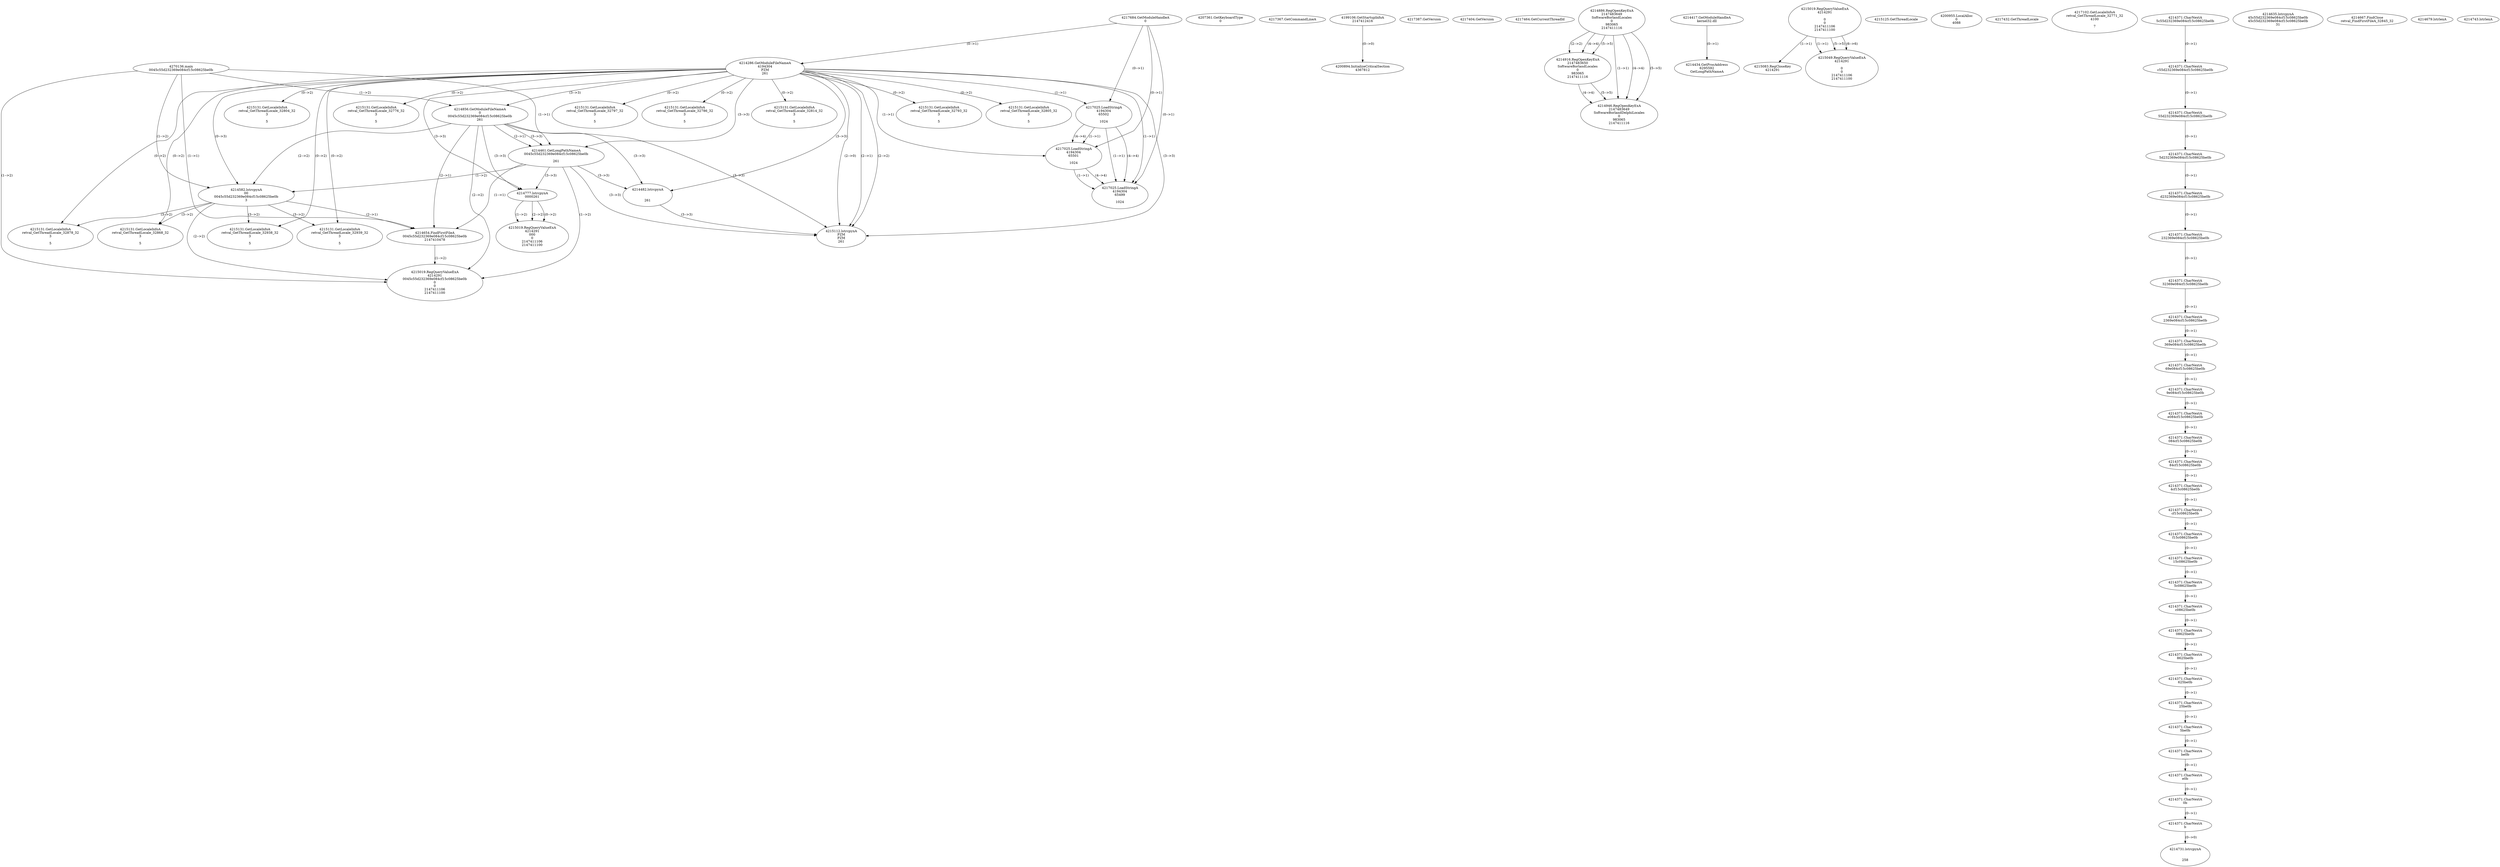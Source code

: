 // Global SCDG with merge call
digraph {
	0 [label="4270136.main
0045c55d232369e084cf15c08625be0b"]
	1 [label="4217684.GetModuleHandleA
0"]
	2 [label="4207361.GetKeyboardType
0"]
	3 [label="4217367.GetCommandLineA
"]
	4 [label="4199106.GetStartupInfoA
2147412416"]
	5 [label="4217387.GetVersion
"]
	6 [label="4217404.GetVersion
"]
	7 [label="4217464.GetCurrentThreadId
"]
	8 [label="4214286.GetModuleFileNameA
4194304
PZM
261"]
	1 -> 8 [label="(0-->1)"]
	9 [label="4214856.GetModuleFileNameA
0
0045c55d232369e084cf15c08625be0b
261"]
	0 -> 9 [label="(1-->2)"]
	8 -> 9 [label="(3-->3)"]
	10 [label="4214886.RegOpenKeyExA
2147483649
Software\Borland\Locales
0
983065
2147411116"]
	11 [label="4214916.RegOpenKeyExA
2147483650
Software\Borland\Locales
0
983065
2147411116"]
	10 -> 11 [label="(2-->2)"]
	10 -> 11 [label="(4-->4)"]
	10 -> 11 [label="(5-->5)"]
	12 [label="4214417.GetModuleHandleA
kernel32.dll"]
	13 [label="4214434.GetProcAddress
6295592
GetLongPathNameA"]
	12 -> 13 [label="(0-->1)"]
	14 [label="4214461.GetLongPathNameA
0045c55d232369e084cf15c08625be0b

261"]
	0 -> 14 [label="(1-->1)"]
	9 -> 14 [label="(2-->1)"]
	8 -> 14 [label="(3-->3)"]
	9 -> 14 [label="(3-->3)"]
	15 [label="4214482.lstrcpynA


261"]
	8 -> 15 [label="(3-->3)"]
	9 -> 15 [label="(3-->3)"]
	14 -> 15 [label="(3-->3)"]
	16 [label="4215019.RegQueryValueExA
4214291

0
0
2147411106
2147411100"]
	17 [label="4215083.RegCloseKey
4214291"]
	16 -> 17 [label="(1-->1)"]
	18 [label="4215112.lstrcpynA
PZM
PZM
261"]
	8 -> 18 [label="(2-->1)"]
	8 -> 18 [label="(2-->2)"]
	8 -> 18 [label="(3-->3)"]
	9 -> 18 [label="(3-->3)"]
	14 -> 18 [label="(3-->3)"]
	15 -> 18 [label="(3-->3)"]
	8 -> 18 [label="(2-->0)"]
	19 [label="4215125.GetThreadLocale
"]
	20 [label="4215131.GetLocaleInfoA
retval_GetThreadLocale_32814_32
3

5"]
	8 -> 20 [label="(0-->2)"]
	21 [label="4217025.LoadStringA
4194304
65502

1024"]
	1 -> 21 [label="(0-->1)"]
	8 -> 21 [label="(1-->1)"]
	22 [label="4200894.InitializeCriticalSection
4367812"]
	4 -> 22 [label="(0-->0)"]
	23 [label="4200955.LocalAlloc
0
4088"]
	24 [label="4217432.GetThreadLocale
"]
	25 [label="4217102.GetLocaleInfoA
retval_GetThreadLocale_32771_32
4100

7"]
	26 [label="4214582.lstrcpynA
00
0045c55d232369e084cf15c08625be0b
3"]
	0 -> 26 [label="(1-->2)"]
	9 -> 26 [label="(2-->2)"]
	14 -> 26 [label="(1-->2)"]
	8 -> 26 [label="(0-->3)"]
	27 [label="4214371.CharNextA
5c55d232369e084cf15c08625be0b"]
	28 [label="4214371.CharNextA
c55d232369e084cf15c08625be0b"]
	27 -> 28 [label="(0-->1)"]
	29 [label="4214371.CharNextA
55d232369e084cf15c08625be0b"]
	28 -> 29 [label="(0-->1)"]
	30 [label="4214371.CharNextA
5d232369e084cf15c08625be0b"]
	29 -> 30 [label="(0-->1)"]
	31 [label="4214371.CharNextA
d232369e084cf15c08625be0b"]
	30 -> 31 [label="(0-->1)"]
	32 [label="4214371.CharNextA
232369e084cf15c08625be0b"]
	31 -> 32 [label="(0-->1)"]
	33 [label="4214371.CharNextA
32369e084cf15c08625be0b"]
	32 -> 33 [label="(0-->1)"]
	34 [label="4214371.CharNextA
2369e084cf15c08625be0b"]
	33 -> 34 [label="(0-->1)"]
	35 [label="4214371.CharNextA
369e084cf15c08625be0b"]
	34 -> 35 [label="(0-->1)"]
	36 [label="4214371.CharNextA
69e084cf15c08625be0b"]
	35 -> 36 [label="(0-->1)"]
	37 [label="4214371.CharNextA
9e084cf15c08625be0b"]
	36 -> 37 [label="(0-->1)"]
	38 [label="4214371.CharNextA
e084cf15c08625be0b"]
	37 -> 38 [label="(0-->1)"]
	39 [label="4214371.CharNextA
084cf15c08625be0b"]
	38 -> 39 [label="(0-->1)"]
	40 [label="4214371.CharNextA
84cf15c08625be0b"]
	39 -> 40 [label="(0-->1)"]
	41 [label="4214371.CharNextA
4cf15c08625be0b"]
	40 -> 41 [label="(0-->1)"]
	42 [label="4214371.CharNextA
cf15c08625be0b"]
	41 -> 42 [label="(0-->1)"]
	43 [label="4214371.CharNextA
f15c08625be0b"]
	42 -> 43 [label="(0-->1)"]
	44 [label="4214371.CharNextA
15c08625be0b"]
	43 -> 44 [label="(0-->1)"]
	45 [label="4214371.CharNextA
5c08625be0b"]
	44 -> 45 [label="(0-->1)"]
	46 [label="4214371.CharNextA
c08625be0b"]
	45 -> 46 [label="(0-->1)"]
	47 [label="4214371.CharNextA
08625be0b"]
	46 -> 47 [label="(0-->1)"]
	48 [label="4214371.CharNextA
8625be0b"]
	47 -> 48 [label="(0-->1)"]
	49 [label="4214371.CharNextA
625be0b"]
	48 -> 49 [label="(0-->1)"]
	50 [label="4214371.CharNextA
25be0b"]
	49 -> 50 [label="(0-->1)"]
	51 [label="4214371.CharNextA
5be0b"]
	50 -> 51 [label="(0-->1)"]
	52 [label="4214371.CharNextA
be0b"]
	51 -> 52 [label="(0-->1)"]
	53 [label="4214371.CharNextA
e0b"]
	52 -> 53 [label="(0-->1)"]
	54 [label="4214371.CharNextA
0b"]
	53 -> 54 [label="(0-->1)"]
	55 [label="4214371.CharNextA
b"]
	54 -> 55 [label="(0-->1)"]
	56 [label="4214635.lstrcpynA
45c55d232369e084cf15c08625be0b
45c55d232369e084cf15c08625be0b
31"]
	57 [label="4214654.FindFirstFileA
0045c55d232369e084cf15c08625be0b
2147410478"]
	0 -> 57 [label="(1-->1)"]
	9 -> 57 [label="(2-->1)"]
	14 -> 57 [label="(1-->1)"]
	26 -> 57 [label="(2-->1)"]
	58 [label="4214667.FindClose
retval_FindFirstFileA_32845_32"]
	59 [label="4214679.lstrlenA
"]
	60 [label="4214731.lstrcpynA


258"]
	55 -> 60 [label="(0-->0)"]
	61 [label="4214743.lstrlenA
"]
	62 [label="4214777.lstrcpynA
00\
00\
261"]
	8 -> 62 [label="(3-->3)"]
	9 -> 62 [label="(3-->3)"]
	14 -> 62 [label="(3-->3)"]
	63 [label="4215019.RegQueryValueExA
4214291
00\
0
0
2147411106
2147411100"]
	62 -> 63 [label="(1-->2)"]
	62 -> 63 [label="(2-->2)"]
	62 -> 63 [label="(0-->2)"]
	64 [label="4215131.GetLocaleInfoA
retval_GetThreadLocale_32938_32
3

5"]
	8 -> 64 [label="(0-->2)"]
	26 -> 64 [label="(3-->2)"]
	65 [label="4215049.RegQueryValueExA
4214291

0
0
2147411106
2147411100"]
	16 -> 65 [label="(1-->1)"]
	16 -> 65 [label="(5-->5)"]
	16 -> 65 [label="(6-->6)"]
	66 [label="4215131.GetLocaleInfoA
retval_GetThreadLocale_32793_32
3

5"]
	8 -> 66 [label="(0-->2)"]
	67 [label="4217025.LoadStringA
4194304
65501

1024"]
	1 -> 67 [label="(0-->1)"]
	8 -> 67 [label="(1-->1)"]
	21 -> 67 [label="(1-->1)"]
	21 -> 67 [label="(4-->4)"]
	68 [label="4217025.LoadStringA
4194304
65499

1024"]
	1 -> 68 [label="(0-->1)"]
	8 -> 68 [label="(1-->1)"]
	21 -> 68 [label="(1-->1)"]
	67 -> 68 [label="(1-->1)"]
	21 -> 68 [label="(4-->4)"]
	67 -> 68 [label="(4-->4)"]
	69 [label="4214946.RegOpenKeyExA
2147483649
Software\Borland\Delphi\Locales
0
983065
2147411116"]
	10 -> 69 [label="(1-->1)"]
	10 -> 69 [label="(4-->4)"]
	11 -> 69 [label="(4-->4)"]
	10 -> 69 [label="(5-->5)"]
	11 -> 69 [label="(5-->5)"]
	70 [label="4215131.GetLocaleInfoA
retval_GetThreadLocale_32805_32
3

5"]
	8 -> 70 [label="(0-->2)"]
	71 [label="4215131.GetLocaleInfoA
retval_GetThreadLocale_32939_32
3

5"]
	8 -> 71 [label="(0-->2)"]
	26 -> 71 [label="(3-->2)"]
	72 [label="4215131.GetLocaleInfoA
retval_GetThreadLocale_32804_32
3

5"]
	8 -> 72 [label="(0-->2)"]
	73 [label="4215019.RegQueryValueExA
4214291
0045c55d232369e084cf15c08625be0b
0
0
2147411106
2147411100"]
	0 -> 73 [label="(1-->2)"]
	9 -> 73 [label="(2-->2)"]
	14 -> 73 [label="(1-->2)"]
	26 -> 73 [label="(2-->2)"]
	57 -> 73 [label="(1-->2)"]
	74 [label="4215131.GetLocaleInfoA
retval_GetThreadLocale_32878_32
3

5"]
	8 -> 74 [label="(0-->2)"]
	26 -> 74 [label="(3-->2)"]
	75 [label="4215131.GetLocaleInfoA
retval_GetThreadLocale_32776_32
3

5"]
	8 -> 75 [label="(0-->2)"]
	76 [label="4215131.GetLocaleInfoA
retval_GetThreadLocale_32797_32
3

5"]
	8 -> 76 [label="(0-->2)"]
	77 [label="4215131.GetLocaleInfoA
retval_GetThreadLocale_32868_32
3

5"]
	8 -> 77 [label="(0-->2)"]
	26 -> 77 [label="(3-->2)"]
	78 [label="4215131.GetLocaleInfoA
retval_GetThreadLocale_32786_32
3

5"]
	8 -> 78 [label="(0-->2)"]
}
